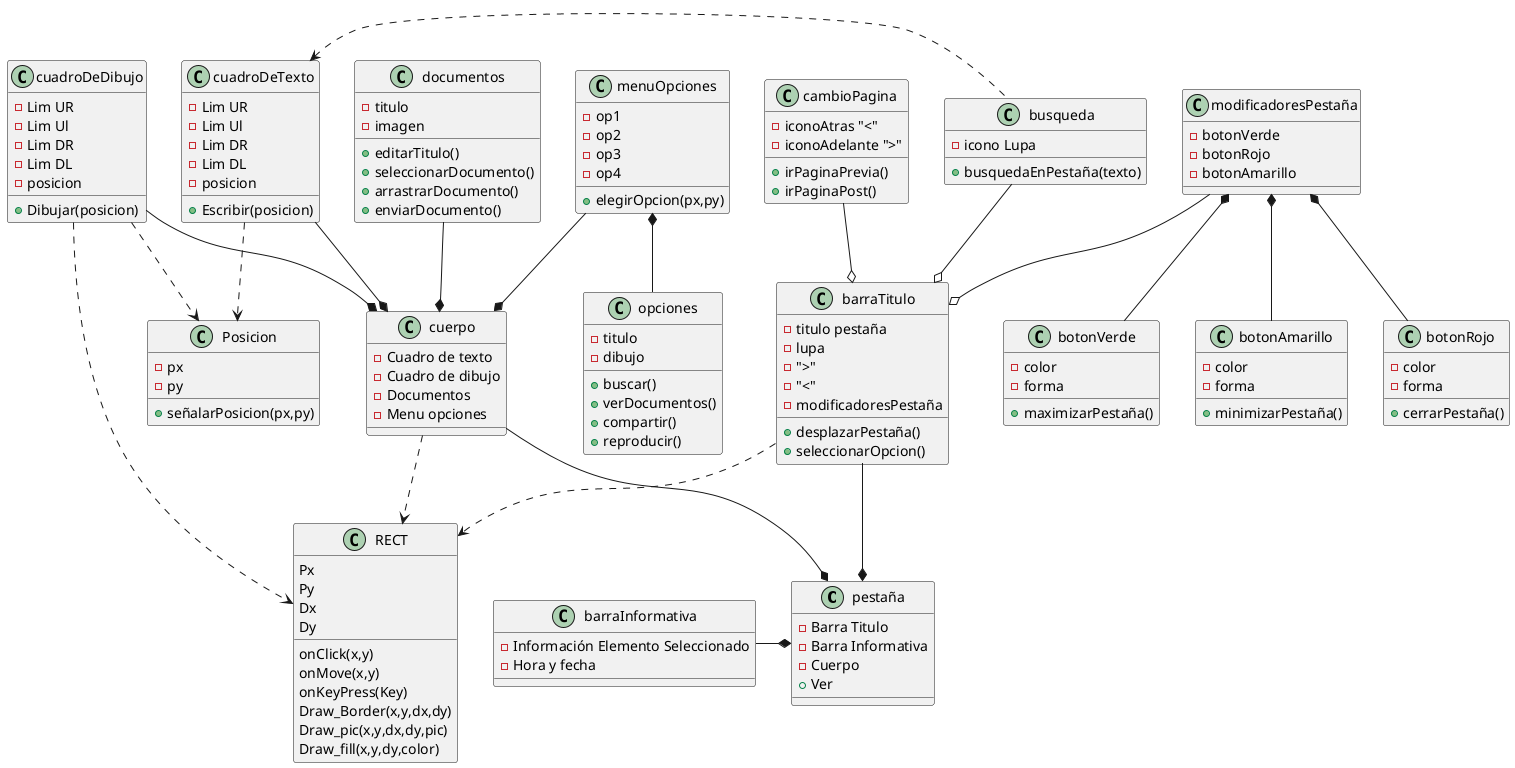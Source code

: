 @startuml
'https://plantuml.com/sequence-diagram

class pestaña {
-Barra Titulo
-Barra Informativa
-Cuerpo
+Ver
}

class RECT{
Px
Py
Dx
Dy
onClick(x,y)
onMove(x,y)
onKeyPress(Key)
Draw_Border(x,y,dx,dy)
Draw_pic(x,y,dx,dy,pic)
Draw_fill(x,y,dy,color)
}


class barraTitulo {
-titulo pestaña
-lupa
- ">"
-"<"
-modificadoresPestaña
+desplazarPestaña()
+seleccionarOpcion()
}
barraTitulo..>RECT
barraTitulo--* pestaña

class botonVerde {
-color
-forma
+maximizarPestaña()
}

class botonAmarillo {
-color
-forma
+minimizarPestaña()
}

class botonRojo {
-color
-forma
+cerrarPestaña()
}



class modificadoresPestaña{
-botonVerde
-botonRojo
-botonAmarillo
}


modificadoresPestaña *-- botonRojo
modificadoresPestaña *-- botonAmarillo
modificadoresPestaña *-- botonVerde
modificadoresPestaña --o barraTitulo

class cuadroDeTexto {
-Lim UR
-Lim Ul
-Lim DR
-Lim DL
-posicion
+Escribir(posicion)
}
cuadroDeTexto --* cuerpo

class Posicion {
-px
-py
+señalarPosicion(px,py)
}


class menuOpciones {
-op1
-op2
-op3
-op4
+elegirOpcion(px,py)
}
menuOpciones --* cuerpo

class opciones {
-titulo
-dibujo
+buscar()
+verDocumentos()
+compartir()
+reproducir()
}
menuOpciones *-- opciones



cuadroDeTexto ..>Posicion

class documentos{
-titulo
-imagen
+editarTitulo()
+seleccionarDocumento()
+arrastrarDocumento()
+enviarDocumento()
}

class barraInformativa {
-Información Elemento Seleccionado
-Hora y fecha
}
 barraInformativa -* pestaña


class busqueda {
-icono Lupa
+busquedaEnPestaña(texto)
}
busqueda --o barraTitulo
cuadroDeTexto <.busqueda

class cambioPagina {
-iconoAtras "<"
-iconoAdelante ">"
+irPaginaPrevia()
+irPaginaPost()
}

cambioPagina --o barraTitulo

class cuerpo {
-Cuadro de texto
-Cuadro de dibujo
-Documentos
-Menu opciones
}
documentos --* cuerpo
cuerpo --* pestaña
cuerpo ..> RECT

class cuadroDeDibujo {
-Lim UR
-Lim Ul
-Lim DR
-Lim DL
-posicion
+Dibujar(posicion)
}
cuadroDeDibujo ..> RECT
cuadroDeDibujo --* cuerpo
cuadroDeDibujo ..> Posicion
@enduml
